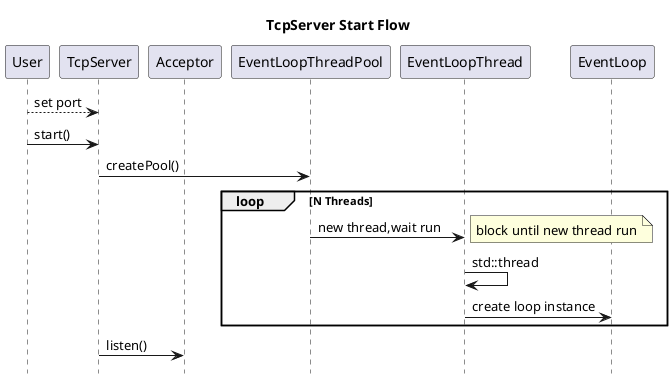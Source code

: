 @startuml
hide footbox
title TcpServer Start Flow

participant User
participant TcpServer
participant Acceptor
participant EventLoopThreadPool
participant EventLoopThread
participant EventLoop


User -->TcpServer:set port
User -> TcpServer: start()
TcpServer ->EventLoopThreadPool: createPool()

loop N Threads
EventLoopThreadPool -> EventLoopThread:new thread,wait run
note right:block until new thread run
EventLoopThread->EventLoopThread:std::thread

EventLoopThread->EventLoop:create loop instance
end

TcpServer->Acceptor:listen()



@enduml